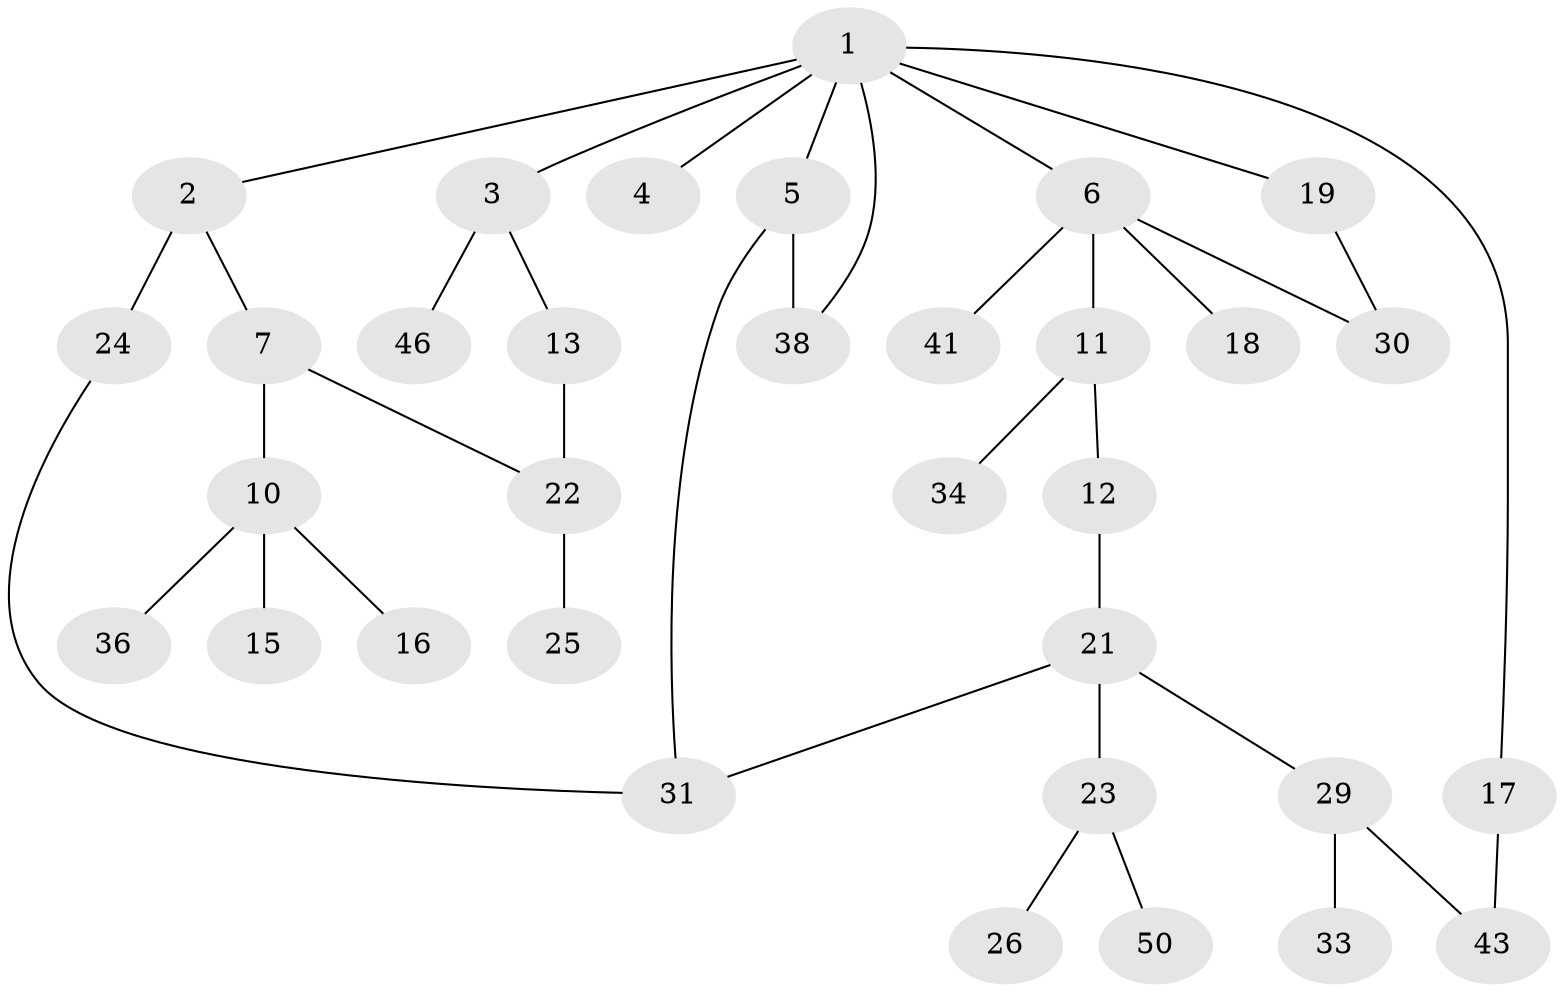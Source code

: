 // original degree distribution, {7: 0.02, 4: 0.1, 1: 0.38, 2: 0.3, 3: 0.14, 5: 0.06}
// Generated by graph-tools (version 1.1) at 2025/10/02/27/25 16:10:55]
// undirected, 33 vertices, 38 edges
graph export_dot {
graph [start="1"]
  node [color=gray90,style=filled];
  1 [super="+8"];
  2 [super="+20"];
  3 [super="+32"];
  4;
  5 [super="+35"];
  6 [super="+9"];
  7;
  10 [super="+28"];
  11;
  12 [super="+14"];
  13;
  15 [super="+39"];
  16;
  17;
  18;
  19;
  21 [super="+44"];
  22 [super="+27"];
  23;
  24;
  25;
  26 [super="+49"];
  29 [super="+42"];
  30 [super="+47"];
  31 [super="+37"];
  33;
  34 [super="+45"];
  36;
  38 [super="+40"];
  41;
  43 [super="+48"];
  46;
  50;
  1 -- 2;
  1 -- 3;
  1 -- 4;
  1 -- 5;
  1 -- 6;
  1 -- 38;
  1 -- 19;
  1 -- 17;
  2 -- 7;
  2 -- 24 [weight=2];
  3 -- 13;
  3 -- 46;
  5 -- 38;
  5 -- 31;
  6 -- 18;
  6 -- 41;
  6 -- 11;
  6 -- 30;
  7 -- 10;
  7 -- 22;
  10 -- 15;
  10 -- 16;
  10 -- 36;
  11 -- 12;
  11 -- 34;
  12 -- 21;
  13 -- 22;
  17 -- 43;
  19 -- 30;
  21 -- 23;
  21 -- 29;
  21 -- 31;
  22 -- 25;
  23 -- 26;
  23 -- 50;
  24 -- 31;
  29 -- 33;
  29 -- 43;
}
